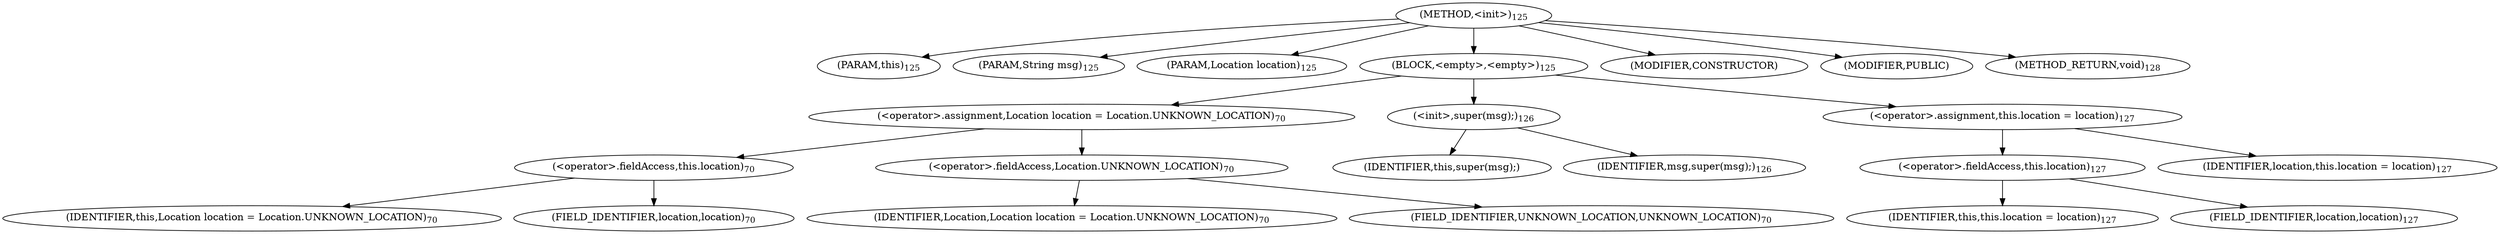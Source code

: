 digraph "&lt;init&gt;" {  
"146" [label = <(METHOD,&lt;init&gt;)<SUB>125</SUB>> ]
"17" [label = <(PARAM,this)<SUB>125</SUB>> ]
"147" [label = <(PARAM,String msg)<SUB>125</SUB>> ]
"148" [label = <(PARAM,Location location)<SUB>125</SUB>> ]
"149" [label = <(BLOCK,&lt;empty&gt;,&lt;empty&gt;)<SUB>125</SUB>> ]
"150" [label = <(&lt;operator&gt;.assignment,Location location = Location.UNKNOWN_LOCATION)<SUB>70</SUB>> ]
"151" [label = <(&lt;operator&gt;.fieldAccess,this.location)<SUB>70</SUB>> ]
"152" [label = <(IDENTIFIER,this,Location location = Location.UNKNOWN_LOCATION)<SUB>70</SUB>> ]
"153" [label = <(FIELD_IDENTIFIER,location,location)<SUB>70</SUB>> ]
"154" [label = <(&lt;operator&gt;.fieldAccess,Location.UNKNOWN_LOCATION)<SUB>70</SUB>> ]
"155" [label = <(IDENTIFIER,Location,Location location = Location.UNKNOWN_LOCATION)<SUB>70</SUB>> ]
"156" [label = <(FIELD_IDENTIFIER,UNKNOWN_LOCATION,UNKNOWN_LOCATION)<SUB>70</SUB>> ]
"157" [label = <(&lt;init&gt;,super(msg);)<SUB>126</SUB>> ]
"16" [label = <(IDENTIFIER,this,super(msg);)> ]
"158" [label = <(IDENTIFIER,msg,super(msg);)<SUB>126</SUB>> ]
"159" [label = <(&lt;operator&gt;.assignment,this.location = location)<SUB>127</SUB>> ]
"160" [label = <(&lt;operator&gt;.fieldAccess,this.location)<SUB>127</SUB>> ]
"18" [label = <(IDENTIFIER,this,this.location = location)<SUB>127</SUB>> ]
"161" [label = <(FIELD_IDENTIFIER,location,location)<SUB>127</SUB>> ]
"162" [label = <(IDENTIFIER,location,this.location = location)<SUB>127</SUB>> ]
"163" [label = <(MODIFIER,CONSTRUCTOR)> ]
"164" [label = <(MODIFIER,PUBLIC)> ]
"165" [label = <(METHOD_RETURN,void)<SUB>128</SUB>> ]
  "146" -> "17" 
  "146" -> "147" 
  "146" -> "148" 
  "146" -> "149" 
  "146" -> "163" 
  "146" -> "164" 
  "146" -> "165" 
  "149" -> "150" 
  "149" -> "157" 
  "149" -> "159" 
  "150" -> "151" 
  "150" -> "154" 
  "151" -> "152" 
  "151" -> "153" 
  "154" -> "155" 
  "154" -> "156" 
  "157" -> "16" 
  "157" -> "158" 
  "159" -> "160" 
  "159" -> "162" 
  "160" -> "18" 
  "160" -> "161" 
}
